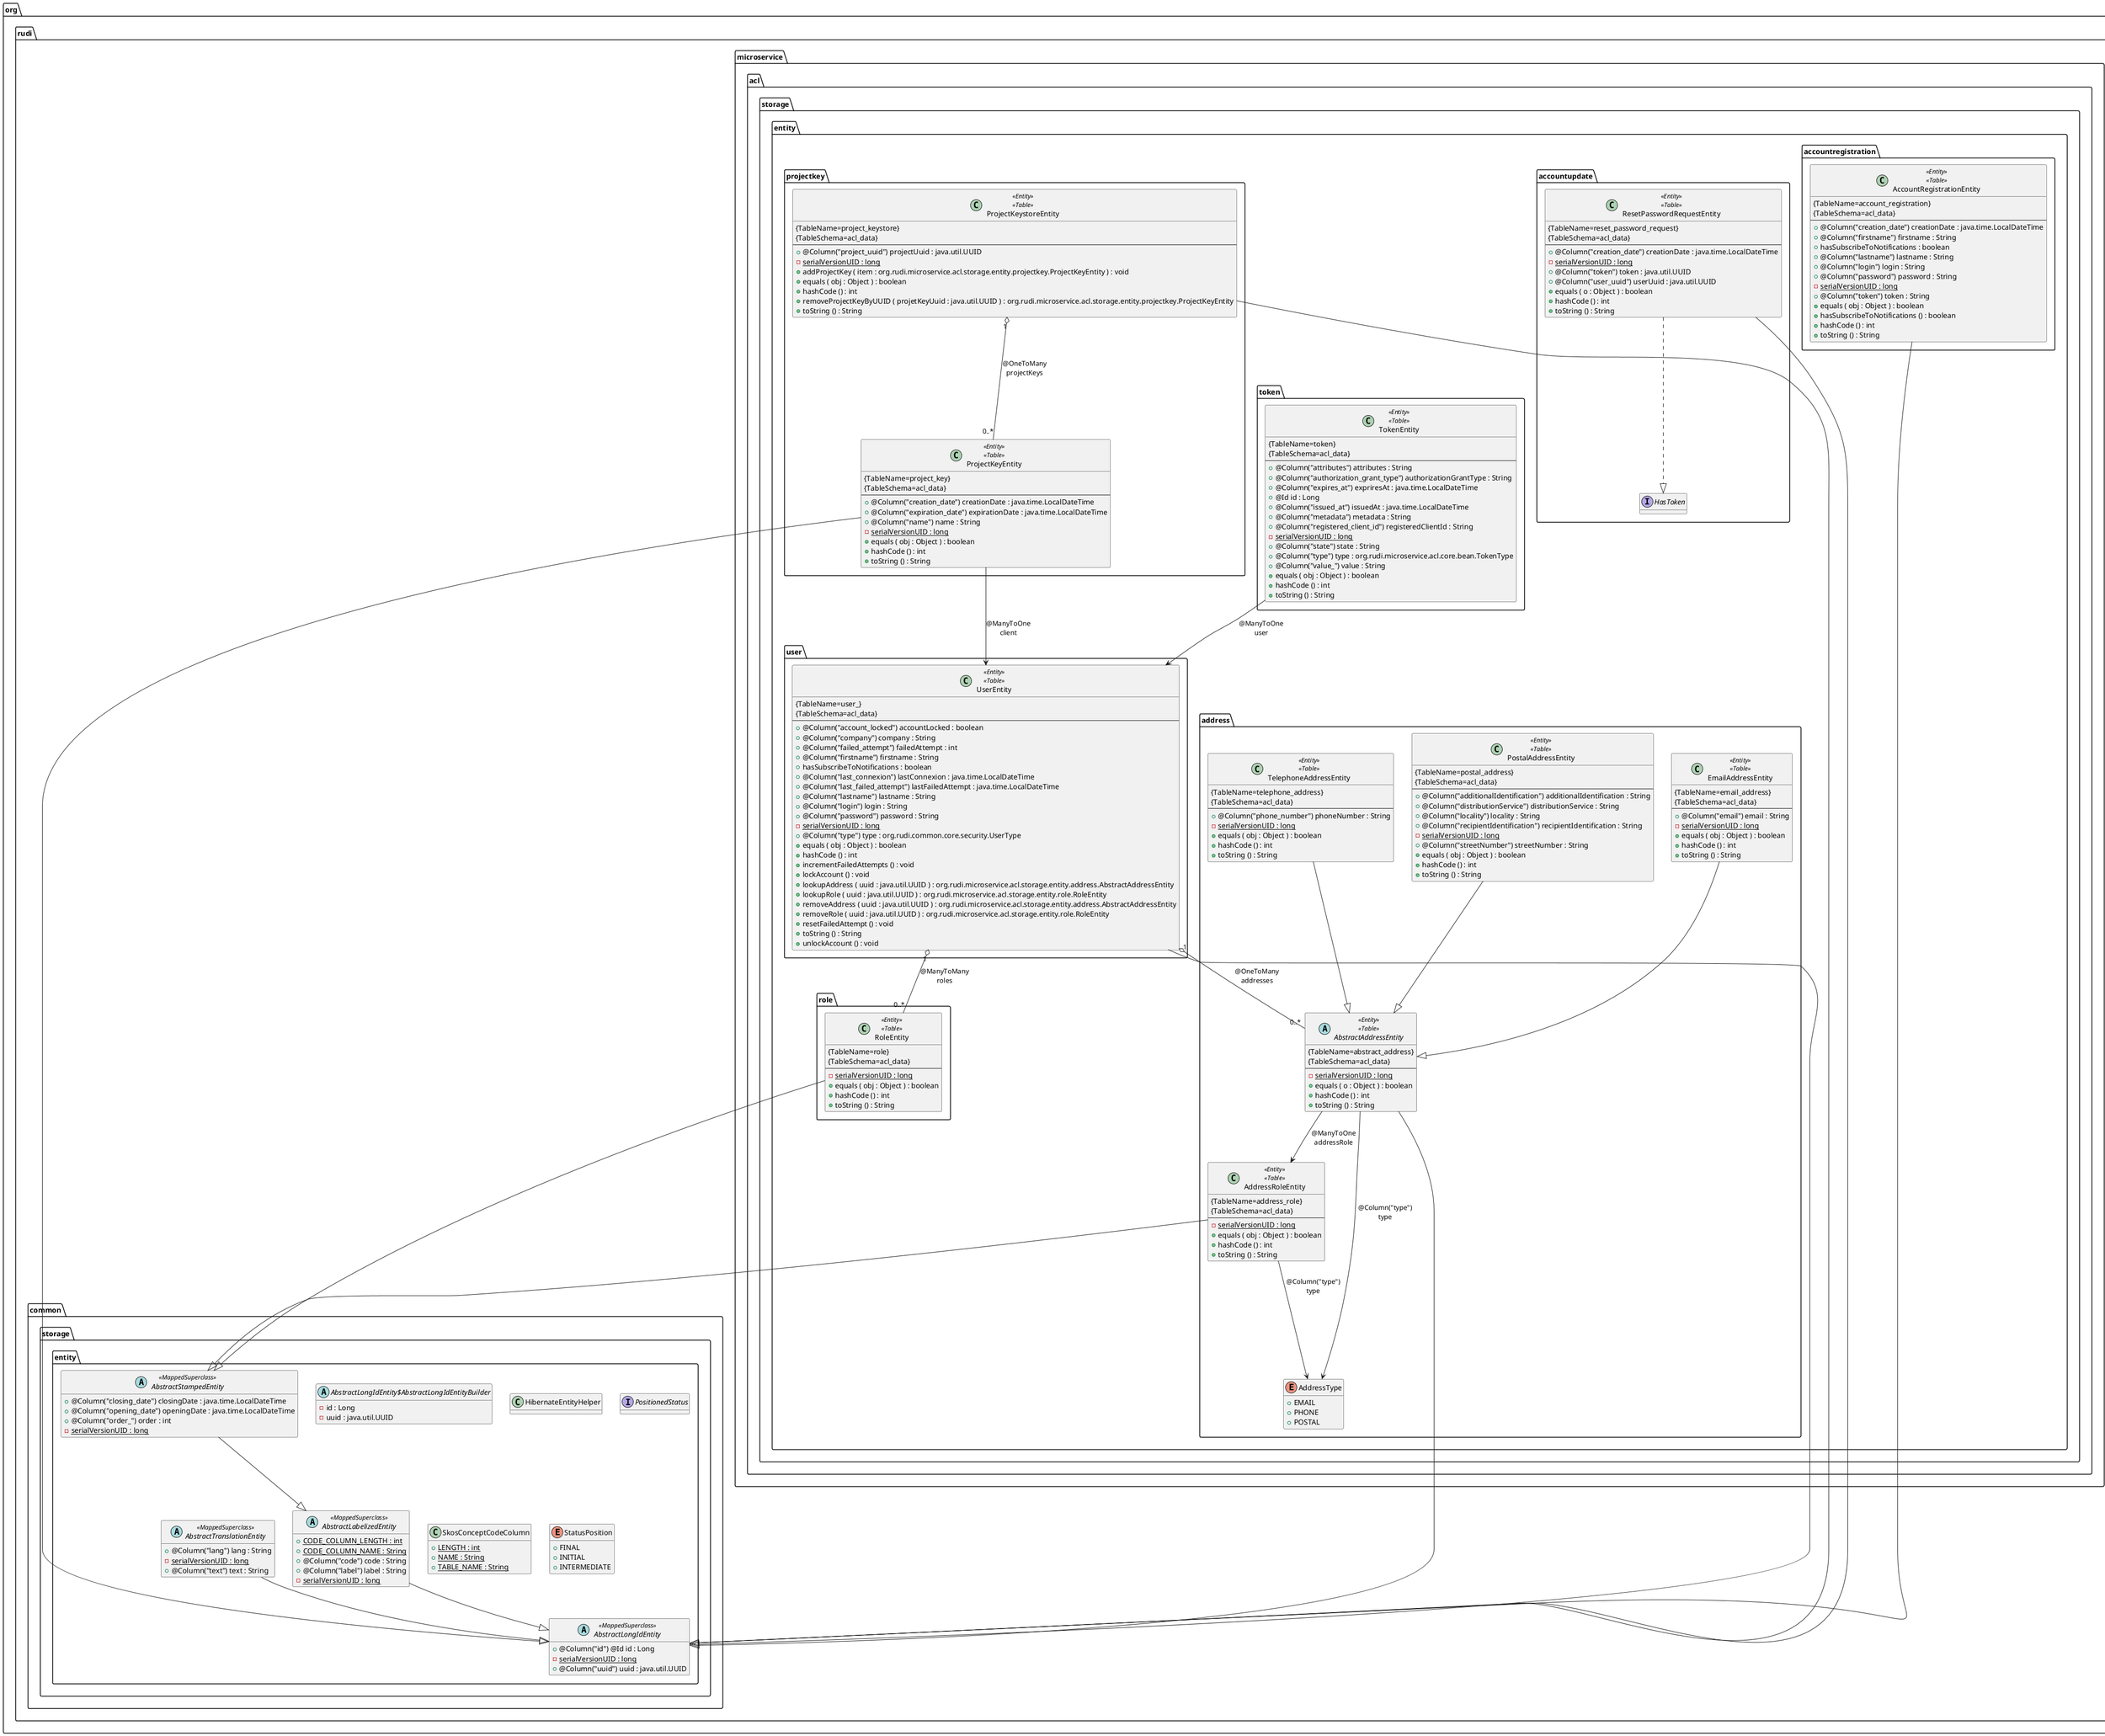 @startuml

abstract class org.rudi.common.storage.entity.AbstractLabelizedEntity <<MappedSuperclass>>  {
	{field} {static} +CODE_COLUMN_LENGTH : int
	{field} {static} +CODE_COLUMN_NAME : String
	{field} +@Column("code") code : String
	{field} +@Column("label") label : String
	{field} {static} -serialVersionUID : long
	{method} +equals ( obj : Object ) : boolean
	{method} +hashCode () : int
	{method} +toString () : String
}


abstract class org.rudi.common.storage.entity.AbstractLongIdEntity <<MappedSuperclass>>  {
	{field} +@Column("id") @Id id : Long
	{field} {static} -serialVersionUID : long
	{field} +@Column("uuid") uuid : java.util.UUID
	{method} +equals ( obj : Object ) : boolean
	{method} +hashCode () : int
	{method} +toString () : String
}


abstract class org.rudi.common.storage.entity.AbstractLongIdEntity$AbstractLongIdEntityBuilder {
	{field} -id : Long
	{field} -uuid : java.util.UUID
	{method}  {abstract} +build () : org.rudi.common.storage.entity.AbstractLongIdEntity
	{method} +id ( id : Long ) : org.rudi.common.storage.entity.AbstractLongIdEntity$AbstractLongIdEntityBuilder
	{method}  {abstract} #self () : org.rudi.common.storage.entity.AbstractLongIdEntity$AbstractLongIdEntityBuilder
	{method} +toString () : String
	{method} +uuid ( uuid : java.util.UUID ) : org.rudi.common.storage.entity.AbstractLongIdEntity$AbstractLongIdEntityBuilder
}


abstract class org.rudi.common.storage.entity.AbstractStampedEntity <<MappedSuperclass>>  {
	{field} +@Column("closing_date") closingDate : java.time.LocalDateTime
	{field} +@Column("opening_date") openingDate : java.time.LocalDateTime
	{field} +@Column("order_") order : int
	{field} {static} -serialVersionUID : long
	{method} +equals ( obj : Object ) : boolean
	{method} +hashCode () : int
	{method} +toString () : String
}


abstract class org.rudi.common.storage.entity.AbstractTranslationEntity <<MappedSuperclass>>  {
	{field} +@Column("lang") lang : String
	{field} {static} -serialVersionUID : long
	{field} +@Column("text") text : String
	{method} +equals ( obj : Object ) : boolean
	{method} +hashCode () : int
	{method} +toString () : String
}


class org.rudi.common.storage.entity.HibernateEntityHelper {
	{method}  {static} +setCollection ( collectionGetter : java.util.function.Supplier , newCollection : java.util.Collection ) : void
}


interface org.rudi.common.storage.entity.PositionedStatus {
	{method}  {abstract} +isFinal () : boolean
	{method}  {abstract} +isInitial () : boolean
}


class org.rudi.common.storage.entity.SkosConceptCodeColumn {
	{field} {static} +LENGTH : int
	{field} {static} +NAME : String
	{field} {static} +TABLE_NAME : String
}


enum org.rudi.common.storage.entity.StatusPosition {
	{field} +FINAL
	{field} +INITIAL
	{field} +INTERMEDIATE
}


class org.rudi.microservice.acl.storage.entity.accountregistration.AccountRegistrationEntity <<Entity>>  <<Table>>  {
 {TableName=account_registration}
 {TableSchema=acl_data}
--
	{field} +@Column("creation_date") creationDate : java.time.LocalDateTime
	{field} +@Column("firstname") firstname : String
	{field} +hasSubscribeToNotifications : boolean
	{field} +@Column("lastname") lastname : String
	{field} +@Column("login") login : String
	{field} +@Column("password") password : String
	{field} {static} -serialVersionUID : long
	{field} +@Column("token") token : String
	{method} +equals ( obj : Object ) : boolean
	{method} +hasSubscribeToNotifications () : boolean
	{method} +hashCode () : int
	{method} +toString () : String
}


interface org.rudi.microservice.acl.storage.entity.accountupdate.HasToken {
	{method}  {abstract} +getCreationDate () : java.time.LocalDateTime
	{method}  {abstract} +getToken () : java.util.UUID
}


class org.rudi.microservice.acl.storage.entity.accountupdate.ResetPasswordRequestEntity <<Entity>>  <<Table>>  {
 {TableName=reset_password_request}
 {TableSchema=acl_data}
--
	{field} +@Column("creation_date") creationDate : java.time.LocalDateTime
	{field} {static} -serialVersionUID : long
	{field} +@Column("token") token : java.util.UUID
	{field} +@Column("user_uuid") userUuid : java.util.UUID
	{method} +equals ( o : Object ) : boolean
	{method} +hashCode () : int
	{method} +toString () : String
}


abstract class org.rudi.microservice.acl.storage.entity.address.AbstractAddressEntity <<Entity>>  <<Table>>  {
 {TableName=abstract_address}
 {TableSchema=acl_data}
--
	{field} {static} -serialVersionUID : long
	{method} +equals ( o : Object ) : boolean
	{method} +hashCode () : int
	{method} +toString () : String
}


class org.rudi.microservice.acl.storage.entity.address.AddressRoleEntity <<Entity>>  <<Table>>  {
 {TableName=address_role}
 {TableSchema=acl_data}
--
	{field} {static} -serialVersionUID : long
	{method} +equals ( obj : Object ) : boolean
	{method} +hashCode () : int
	{method} +toString () : String
}


enum org.rudi.microservice.acl.storage.entity.address.AddressType {
	{field} +EMAIL
	{field} +PHONE
	{field} +POSTAL
}


class org.rudi.microservice.acl.storage.entity.address.EmailAddressEntity <<Entity>>  <<Table>>  {
 {TableName=email_address}
 {TableSchema=acl_data}
--
	{field} +@Column("email") email : String
	{field} {static} -serialVersionUID : long
	{method} +equals ( obj : Object ) : boolean
	{method} +hashCode () : int
	{method} +toString () : String
}


class org.rudi.microservice.acl.storage.entity.address.PostalAddressEntity <<Entity>>  <<Table>>  {
 {TableName=postal_address}
 {TableSchema=acl_data}
--
	{field} +@Column("additionalIdentification") additionalIdentification : String
	{field} +@Column("distributionService") distributionService : String
	{field} +@Column("locality") locality : String
	{field} +@Column("recipientIdentification") recipientIdentification : String
	{field} {static} -serialVersionUID : long
	{field} +@Column("streetNumber") streetNumber : String
	{method} +equals ( obj : Object ) : boolean
	{method} +hashCode () : int
	{method} +toString () : String
}


class org.rudi.microservice.acl.storage.entity.address.TelephoneAddressEntity <<Entity>>  <<Table>>  {
 {TableName=telephone_address}
 {TableSchema=acl_data}
--
	{field} +@Column("phone_number") phoneNumber : String
	{field} {static} -serialVersionUID : long
	{method} +equals ( obj : Object ) : boolean
	{method} +hashCode () : int
	{method} +toString () : String
}


class org.rudi.microservice.acl.storage.entity.projectkey.ProjectKeyEntity <<Entity>>  <<Table>>  {
 {TableName=project_key}
 {TableSchema=acl_data}
--
	{field} +@Column("creation_date") creationDate : java.time.LocalDateTime
	{field} +@Column("expiration_date") expirationDate : java.time.LocalDateTime
	{field} +@Column("name") name : String
	{field} {static} -serialVersionUID : long
	{method} +equals ( obj : Object ) : boolean
	{method} +hashCode () : int
	{method} +toString () : String
}


class org.rudi.microservice.acl.storage.entity.projectkey.ProjectKeystoreEntity <<Entity>>  <<Table>>  {
 {TableName=project_keystore}
 {TableSchema=acl_data}
--
	{field} +@Column("project_uuid") projectUuid : java.util.UUID
	{field} {static} -serialVersionUID : long
	{method} +addProjectKey ( item : org.rudi.microservice.acl.storage.entity.projectkey.ProjectKeyEntity ) : void
	{method} +equals ( obj : Object ) : boolean
	{method} +hashCode () : int
	{method} +removeProjectKeyByUUID ( projetKeyUuid : java.util.UUID ) : org.rudi.microservice.acl.storage.entity.projectkey.ProjectKeyEntity
	{method} +toString () : String
}


class org.rudi.microservice.acl.storage.entity.role.RoleEntity <<Entity>>  <<Table>>  {
 {TableName=role}
 {TableSchema=acl_data}
--
	{field} {static} -serialVersionUID : long
	{method} +equals ( obj : Object ) : boolean
	{method} +hashCode () : int
	{method} +toString () : String
}


class org.rudi.microservice.acl.storage.entity.token.TokenEntity <<Entity>>  <<Table>>  {
 {TableName=token}
 {TableSchema=acl_data}
--
	{field} +@Column("attributes") attributes : String
	{field} +@Column("authorization_grant_type") authorizationGrantType : String
	{field} +@Column("expires_at") expriresAt : java.time.LocalDateTime
	{field} +@Id id : Long
	{field} +@Column("issued_at") issuedAt : java.time.LocalDateTime
	{field} +@Column("metadata") metadata : String
	{field} +@Column("registered_client_id") registeredClientId : String
	{field} {static} -serialVersionUID : long
	{field} +@Column("state") state : String
	{field} +@Column("type") type : org.rudi.microservice.acl.core.bean.TokenType
	{field} +@Column("value_") value : String
	{method} +equals ( obj : Object ) : boolean
	{method} +hashCode () : int
	{method} +toString () : String
}


class org.rudi.microservice.acl.storage.entity.user.UserEntity <<Entity>>  <<Table>>  {
 {TableName=user_}
 {TableSchema=acl_data}
--
	{field} +@Column("account_locked") accountLocked : boolean
	{field} +@Column("company") company : String
	{field} +@Column("failed_attempt") failedAttempt : int
	{field} +@Column("firstname") firstname : String
	{field} +hasSubscribeToNotifications : boolean
	{field} +@Column("last_connexion") lastConnexion : java.time.LocalDateTime
	{field} +@Column("last_failed_attempt") lastFailedAttempt : java.time.LocalDateTime
	{field} +@Column("lastname") lastname : String
	{field} +@Column("login") login : String
	{field} +@Column("password") password : String
	{field} {static} -serialVersionUID : long
	{field} +@Column("type") type : org.rudi.common.core.security.UserType
	{method} +equals ( obj : Object ) : boolean
	{method} +hashCode () : int
	{method} +incrementFailedAttempts () : void
	{method} +lockAccount () : void
	{method} +lookupAddress ( uuid : java.util.UUID ) : org.rudi.microservice.acl.storage.entity.address.AbstractAddressEntity
	{method} +lookupRole ( uuid : java.util.UUID ) : org.rudi.microservice.acl.storage.entity.role.RoleEntity
	{method} +removeAddress ( uuid : java.util.UUID ) : org.rudi.microservice.acl.storage.entity.address.AbstractAddressEntity
	{method} +removeRole ( uuid : java.util.UUID ) : org.rudi.microservice.acl.storage.entity.role.RoleEntity
	{method} +resetFailedAttempt () : void
	{method} +toString () : String
	{method} +unlockAccount () : void
}




org.rudi.common.storage.entity.AbstractLabelizedEntity --|>  org.rudi.common.storage.entity.AbstractLongIdEntity
org.rudi.common.storage.entity.AbstractStampedEntity --|>  org.rudi.common.storage.entity.AbstractLabelizedEntity
org.rudi.common.storage.entity.AbstractTranslationEntity --|>  org.rudi.common.storage.entity.AbstractLongIdEntity
org.rudi.microservice.acl.storage.entity.accountregistration.AccountRegistrationEntity --|>  org.rudi.common.storage.entity.AbstractLongIdEntity
org.rudi.microservice.acl.storage.entity.accountupdate.ResetPasswordRequestEntity --|>  org.rudi.common.storage.entity.AbstractLongIdEntity
org.rudi.microservice.acl.storage.entity.accountupdate.ResetPasswordRequestEntity ..|>  org.rudi.microservice.acl.storage.entity.accountupdate.HasToken
org.rudi.microservice.acl.storage.entity.address.AbstractAddressEntity -->  org.rudi.microservice.acl.storage.entity.address.AddressRoleEntity :  @ManyToOne\naddressRole
org.rudi.microservice.acl.storage.entity.address.AbstractAddressEntity -->  org.rudi.microservice.acl.storage.entity.address.AddressType :  @Column("type")\ntype
org.rudi.microservice.acl.storage.entity.address.AbstractAddressEntity --|>  org.rudi.common.storage.entity.AbstractLongIdEntity
org.rudi.microservice.acl.storage.entity.address.AddressRoleEntity -->  org.rudi.microservice.acl.storage.entity.address.AddressType :  @Column("type")\ntype
org.rudi.microservice.acl.storage.entity.address.AddressRoleEntity --|>  org.rudi.common.storage.entity.AbstractStampedEntity
org.rudi.microservice.acl.storage.entity.address.EmailAddressEntity --|>  org.rudi.microservice.acl.storage.entity.address.AbstractAddressEntity
org.rudi.microservice.acl.storage.entity.address.PostalAddressEntity --|>  org.rudi.microservice.acl.storage.entity.address.AbstractAddressEntity
org.rudi.microservice.acl.storage.entity.address.TelephoneAddressEntity --|>  org.rudi.microservice.acl.storage.entity.address.AbstractAddressEntity
org.rudi.microservice.acl.storage.entity.projectkey.ProjectKeyEntity -->  org.rudi.microservice.acl.storage.entity.user.UserEntity :  @ManyToOne\nclient
org.rudi.microservice.acl.storage.entity.projectkey.ProjectKeyEntity --|>  org.rudi.common.storage.entity.AbstractLongIdEntity
org.rudi.microservice.acl.storage.entity.projectkey.ProjectKeystoreEntity "1" o-- "0..*"  org.rudi.microservice.acl.storage.entity.projectkey.ProjectKeyEntity :  @OneToMany\nprojectKeys
org.rudi.microservice.acl.storage.entity.projectkey.ProjectKeystoreEntity --|>  org.rudi.common.storage.entity.AbstractLongIdEntity
org.rudi.microservice.acl.storage.entity.role.RoleEntity --|>  org.rudi.common.storage.entity.AbstractStampedEntity
org.rudi.microservice.acl.storage.entity.token.TokenEntity -->  org.rudi.microservice.acl.storage.entity.user.UserEntity :  @ManyToOne\nuser
org.rudi.microservice.acl.storage.entity.user.UserEntity "1" o-- "0..*"  org.rudi.microservice.acl.storage.entity.address.AbstractAddressEntity :  @OneToMany\naddresses
org.rudi.microservice.acl.storage.entity.user.UserEntity "1" o-- "0..*"  org.rudi.microservice.acl.storage.entity.role.RoleEntity :  @ManyToMany\nroles
org.rudi.microservice.acl.storage.entity.user.UserEntity --|>  org.rudi.common.storage.entity.AbstractLongIdEntity

hide methods

@enduml